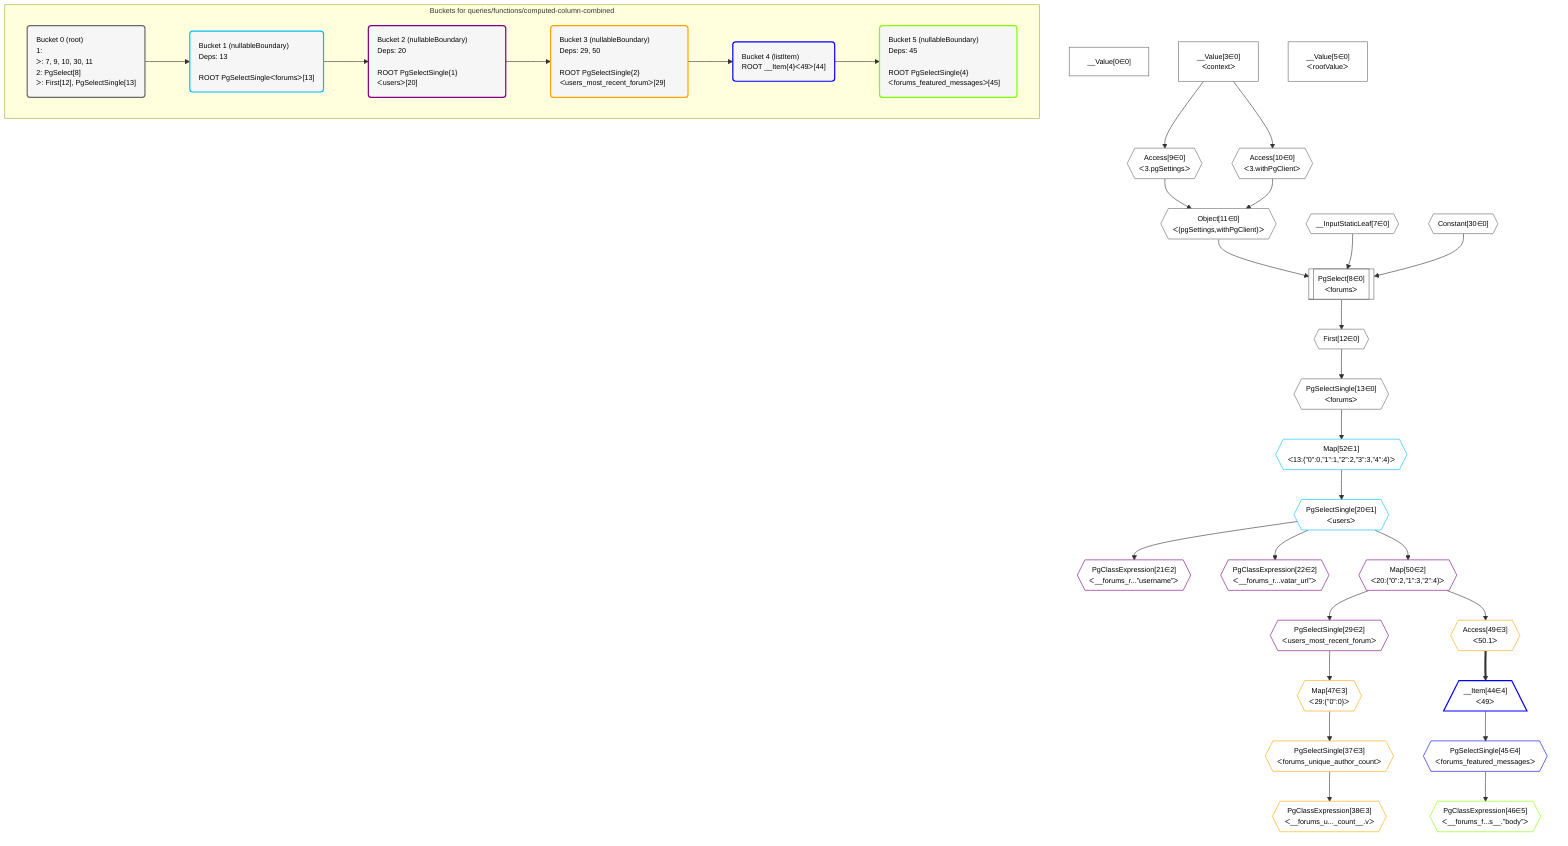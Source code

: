 %%{init: {'themeVariables': { 'fontSize': '12px'}}}%%
graph TD
    classDef path fill:#eee,stroke:#000,color:#000
    classDef plan fill:#fff,stroke-width:1px,color:#000
    classDef itemplan fill:#fff,stroke-width:2px,color:#000
    classDef unbatchedplan fill:#dff,stroke-width:1px,color:#000
    classDef sideeffectplan fill:#fcc,stroke-width:2px,color:#000
    classDef bucket fill:#f6f6f6,color:#000,stroke-width:2px,text-align:left


    %% define steps
    __Value0["__Value[0∈0]"]:::plan
    __Value3["__Value[3∈0]<br />ᐸcontextᐳ"]:::plan
    __Value5["__Value[5∈0]<br />ᐸrootValueᐳ"]:::plan
    __InputStaticLeaf7{{"__InputStaticLeaf[7∈0]"}}:::plan
    Access9{{"Access[9∈0]<br />ᐸ3.pgSettingsᐳ"}}:::plan
    Access10{{"Access[10∈0]<br />ᐸ3.withPgClientᐳ"}}:::plan
    Object11{{"Object[11∈0]<br />ᐸ{pgSettings,withPgClient}ᐳ"}}:::plan
    Constant30{{"Constant[30∈0]"}}:::plan
    PgSelect8[["PgSelect[8∈0]<br />ᐸforumsᐳ"]]:::plan
    First12{{"First[12∈0]"}}:::plan
    PgSelectSingle13{{"PgSelectSingle[13∈0]<br />ᐸforumsᐳ"}}:::plan
    Map52{{"Map[52∈1]<br />ᐸ13:{”0”:0,”1”:1,”2”:2,”3”:3,”4”:4}ᐳ"}}:::plan
    PgSelectSingle20{{"PgSelectSingle[20∈1]<br />ᐸusersᐳ"}}:::plan
    PgClassExpression21{{"PgClassExpression[21∈2]<br />ᐸ__forums_r...”username”ᐳ"}}:::plan
    PgClassExpression22{{"PgClassExpression[22∈2]<br />ᐸ__forums_r...vatar_url”ᐳ"}}:::plan
    Map50{{"Map[50∈2]<br />ᐸ20:{”0”:2,”1”:3,”2”:4}ᐳ"}}:::plan
    PgSelectSingle29{{"PgSelectSingle[29∈2]<br />ᐸusers_most_recent_forumᐳ"}}:::plan
    Map47{{"Map[47∈3]<br />ᐸ29:{”0”:0}ᐳ"}}:::plan
    PgSelectSingle37{{"PgSelectSingle[37∈3]<br />ᐸforums_unique_author_countᐳ"}}:::plan
    PgClassExpression38{{"PgClassExpression[38∈3]<br />ᐸ__forums_u..._count__.vᐳ"}}:::plan
    Access49{{"Access[49∈3]<br />ᐸ50.1ᐳ"}}:::plan
    __Item44[/"__Item[44∈4]<br />ᐸ49ᐳ"\]:::itemplan
    PgSelectSingle45{{"PgSelectSingle[45∈4]<br />ᐸforums_featured_messagesᐳ"}}:::plan
    PgClassExpression46{{"PgClassExpression[46∈5]<br />ᐸ__forums_f...s__.”body”ᐳ"}}:::plan

    %% plan dependencies
    __Value3 --> Access9
    __Value3 --> Access10
    Access9 & Access10 --> Object11
    Object11 & __InputStaticLeaf7 & Constant30 --> PgSelect8
    PgSelect8 --> First12
    First12 --> PgSelectSingle13
    PgSelectSingle13 --> Map52
    Map52 --> PgSelectSingle20
    PgSelectSingle20 --> PgClassExpression21
    PgSelectSingle20 --> PgClassExpression22
    PgSelectSingle20 --> Map50
    Map50 --> PgSelectSingle29
    PgSelectSingle29 --> Map47
    Map47 --> PgSelectSingle37
    PgSelectSingle37 --> PgClassExpression38
    Map50 --> Access49
    Access49 ==> __Item44
    __Item44 --> PgSelectSingle45
    PgSelectSingle45 --> PgClassExpression46

    subgraph "Buckets for queries/functions/computed-column-combined"
    Bucket0("Bucket 0 (root)<br />1: <br />ᐳ: 7, 9, 10, 30, 11<br />2: PgSelect[8]<br />ᐳ: First[12], PgSelectSingle[13]"):::bucket
    classDef bucket0 stroke:#696969
    class Bucket0,__Value0,__Value3,__Value5,__InputStaticLeaf7,PgSelect8,Access9,Access10,Object11,First12,PgSelectSingle13,Constant30 bucket0
    Bucket1("Bucket 1 (nullableBoundary)<br />Deps: 13<br /><br />ROOT PgSelectSingleᐸforumsᐳ[13]"):::bucket
    classDef bucket1 stroke:#00bfff
    class Bucket1,PgSelectSingle20,Map52 bucket1
    Bucket2("Bucket 2 (nullableBoundary)<br />Deps: 20<br /><br />ROOT PgSelectSingle{1}ᐸusersᐳ[20]"):::bucket
    classDef bucket2 stroke:#7f007f
    class Bucket2,PgClassExpression21,PgClassExpression22,PgSelectSingle29,Map50 bucket2
    Bucket3("Bucket 3 (nullableBoundary)<br />Deps: 29, 50<br /><br />ROOT PgSelectSingle{2}ᐸusers_most_recent_forumᐳ[29]"):::bucket
    classDef bucket3 stroke:#ffa500
    class Bucket3,PgSelectSingle37,PgClassExpression38,Map47,Access49 bucket3
    Bucket4("Bucket 4 (listItem)<br />ROOT __Item{4}ᐸ49ᐳ[44]"):::bucket
    classDef bucket4 stroke:#0000ff
    class Bucket4,__Item44,PgSelectSingle45 bucket4
    Bucket5("Bucket 5 (nullableBoundary)<br />Deps: 45<br /><br />ROOT PgSelectSingle{4}ᐸforums_featured_messagesᐳ[45]"):::bucket
    classDef bucket5 stroke:#7fff00
    class Bucket5,PgClassExpression46 bucket5
    Bucket0 --> Bucket1
    Bucket1 --> Bucket2
    Bucket2 --> Bucket3
    Bucket3 --> Bucket4
    Bucket4 --> Bucket5
    end